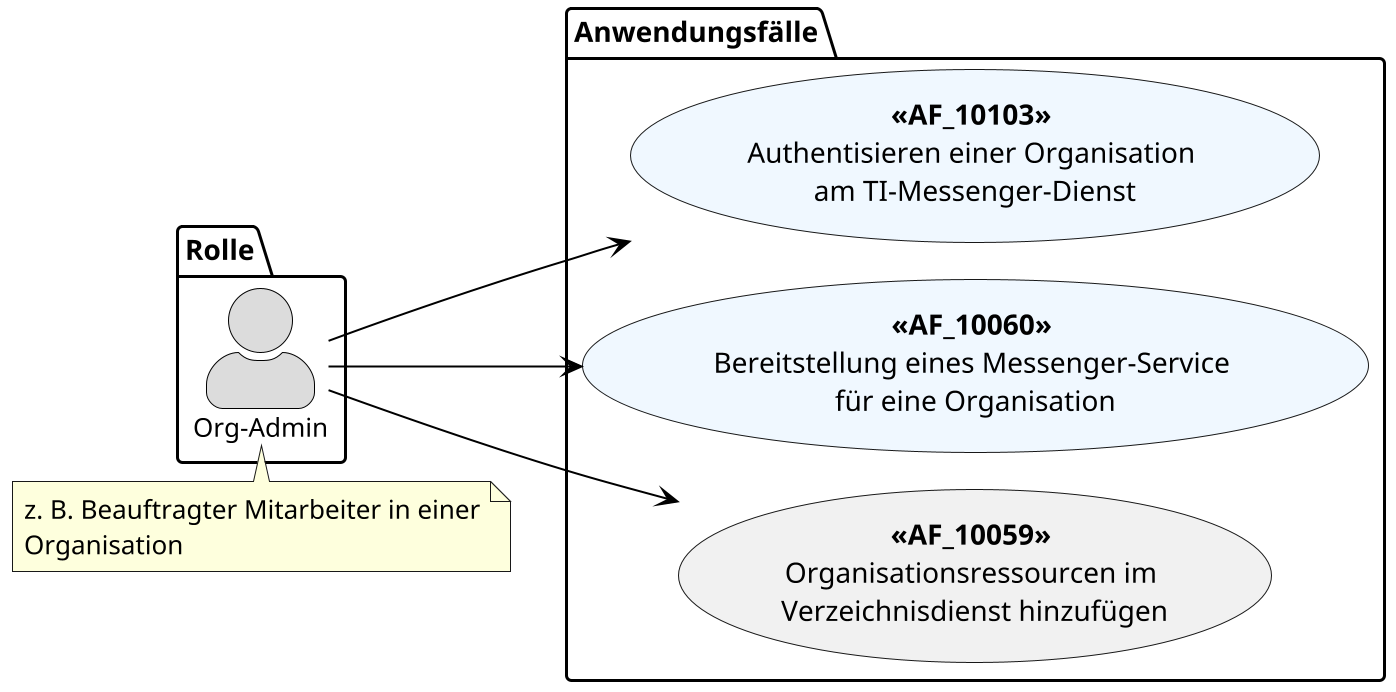@startuml
/'
# TI-Messenger 1.1
# TI-Messenger-Dienst
# Use Case Diagram
# Name: Org-Admin - Anwendungsfaelle
'/
!pragma layout smetana

skinparam actorStyle awesome
left to right direction
scale 6/3

skinparam sequence {
ArrowColor black
ArrowFontSize 17
ActorBorderColor black
LifeLineBorderColor black
LifeLineBackgroundColor Gainsboro

ParticipantBorderColor Motivation
ParticipantBackgroundColor Motivation
ParticipantFontName Impact
ParticipantFontSize 20
ParticipantFontColor black
ParticipantBorderColor Black
ParticipantBackgroundColor MOTIVATION

ActorBackgroundColor Gainsboro
ActorFontColor black
ActorFontSize 13
ActorFontName Aapex
}

package Rolle {
  actor "Org-Admin" as oa
}

package Anwendungsfälle {
  usecase "**<<AF_10103>>** \nAuthentisieren einer Organisation \nam TI-Messenger-Dienst" as UC1 #AliceBlue
  usecase "**<<AF_10060>>** \nBereitstellung eines Messenger-Service \nfür eine Organisation" as UC2 #AliceBlue
  usecase "**<<AF_10059>>** \nOrganisationsressourcen im \nVerzeichnisdienst hinzufügen" as UC3
}

oa --> UC1
oa --> UC2
oa --> UC3

note top of (oa)
  z. B. Beauftragter Mitarbeiter in einer
  Organisation
end note
@enduml
